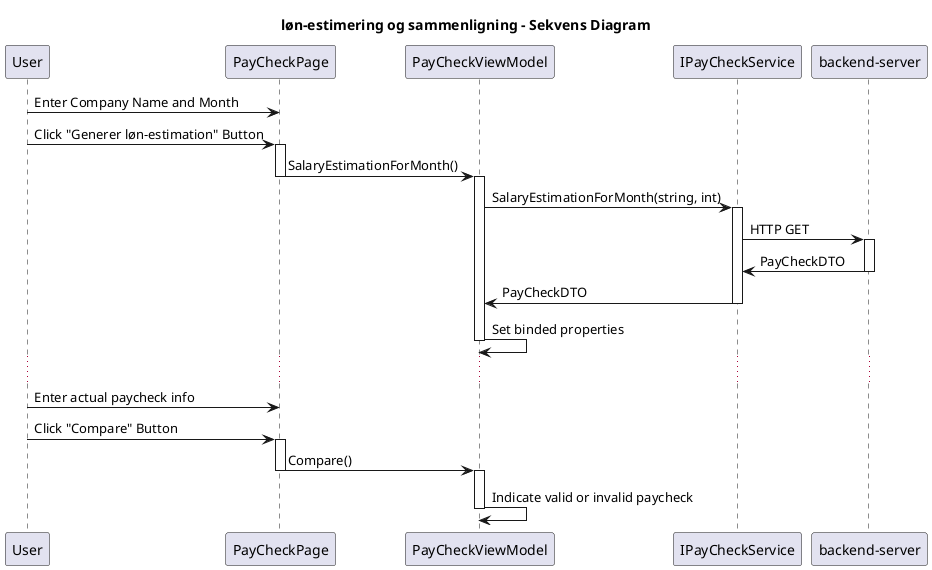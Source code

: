 @startuml
title løn-estimering og sammenligning - Sekvens Diagram
participant "User" as User
participant "PayCheckPage" as Page
participant "PayCheckViewModel" as ViewModel
participant "IPayCheckService" as ServiceInterface
participant "backend-server" as BackendServer

User -> Page : Enter Company Name and Month
User -> Page : Click "Generer løn-estimation" Button
activate Page
Page -> ViewModel : SalaryEstimationForMonth()
deactivate Page
activate ViewModel
ViewModel -> ServiceInterface : SalaryEstimationForMonth(string, int)
activate ServiceInterface
ServiceInterface -> BackendServer : HTTP GET
activate BackendServer
BackendServer -> ServiceInterface : PayCheckDTO
deactivate BackendServer
ServiceInterface -> ViewModel : PayCheckDTO
deactivate ServiceInterface
ViewModel -> ViewModel : Set binded properties
deactivate ViewModel

...

User -> Page : Enter actual paycheck info
User -> Page : Click "Compare" Button
activate Page
Page -> ViewModel : Compare()
deactivate Page
activate ViewModel
ViewModel -> ViewModel : Indicate valid or invalid paycheck
deactivate ViewModel

@enduml
